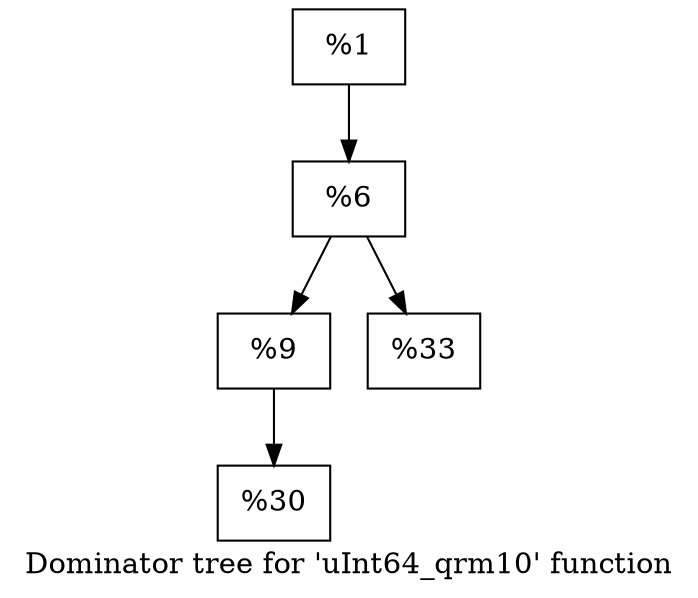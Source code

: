 digraph "Dominator tree for 'uInt64_qrm10' function" {
	label="Dominator tree for 'uInt64_qrm10' function";

	Node0x1e8dff0 [shape=record,label="{%1}"];
	Node0x1e8dff0 -> Node0x1e84250;
	Node0x1e84250 [shape=record,label="{%6}"];
	Node0x1e84250 -> Node0x1e84330;
	Node0x1e84250 -> Node0x1e84290;
	Node0x1e84330 [shape=record,label="{%9}"];
	Node0x1e84330 -> Node0x1e84370;
	Node0x1e84370 [shape=record,label="{%30}"];
	Node0x1e84290 [shape=record,label="{%33}"];
}
